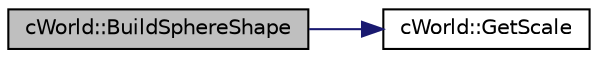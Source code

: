digraph "cWorld::BuildSphereShape"
{
 // LATEX_PDF_SIZE
  edge [fontname="Helvetica",fontsize="10",labelfontname="Helvetica",labelfontsize="10"];
  node [fontname="Helvetica",fontsize="10",shape=record];
  rankdir="LR";
  Node1 [label="cWorld::BuildSphereShape",height=0.2,width=0.4,color="black", fillcolor="grey75", style="filled", fontcolor="black",tooltip=" "];
  Node1 -> Node2 [color="midnightblue",fontsize="10",style="solid",fontname="Helvetica"];
  Node2 [label="cWorld::GetScale",height=0.2,width=0.4,color="black", fillcolor="white", style="filled",URL="$classc_world.html#a45df46e343f8a8d266ab93e577460b2a",tooltip=" "];
}
